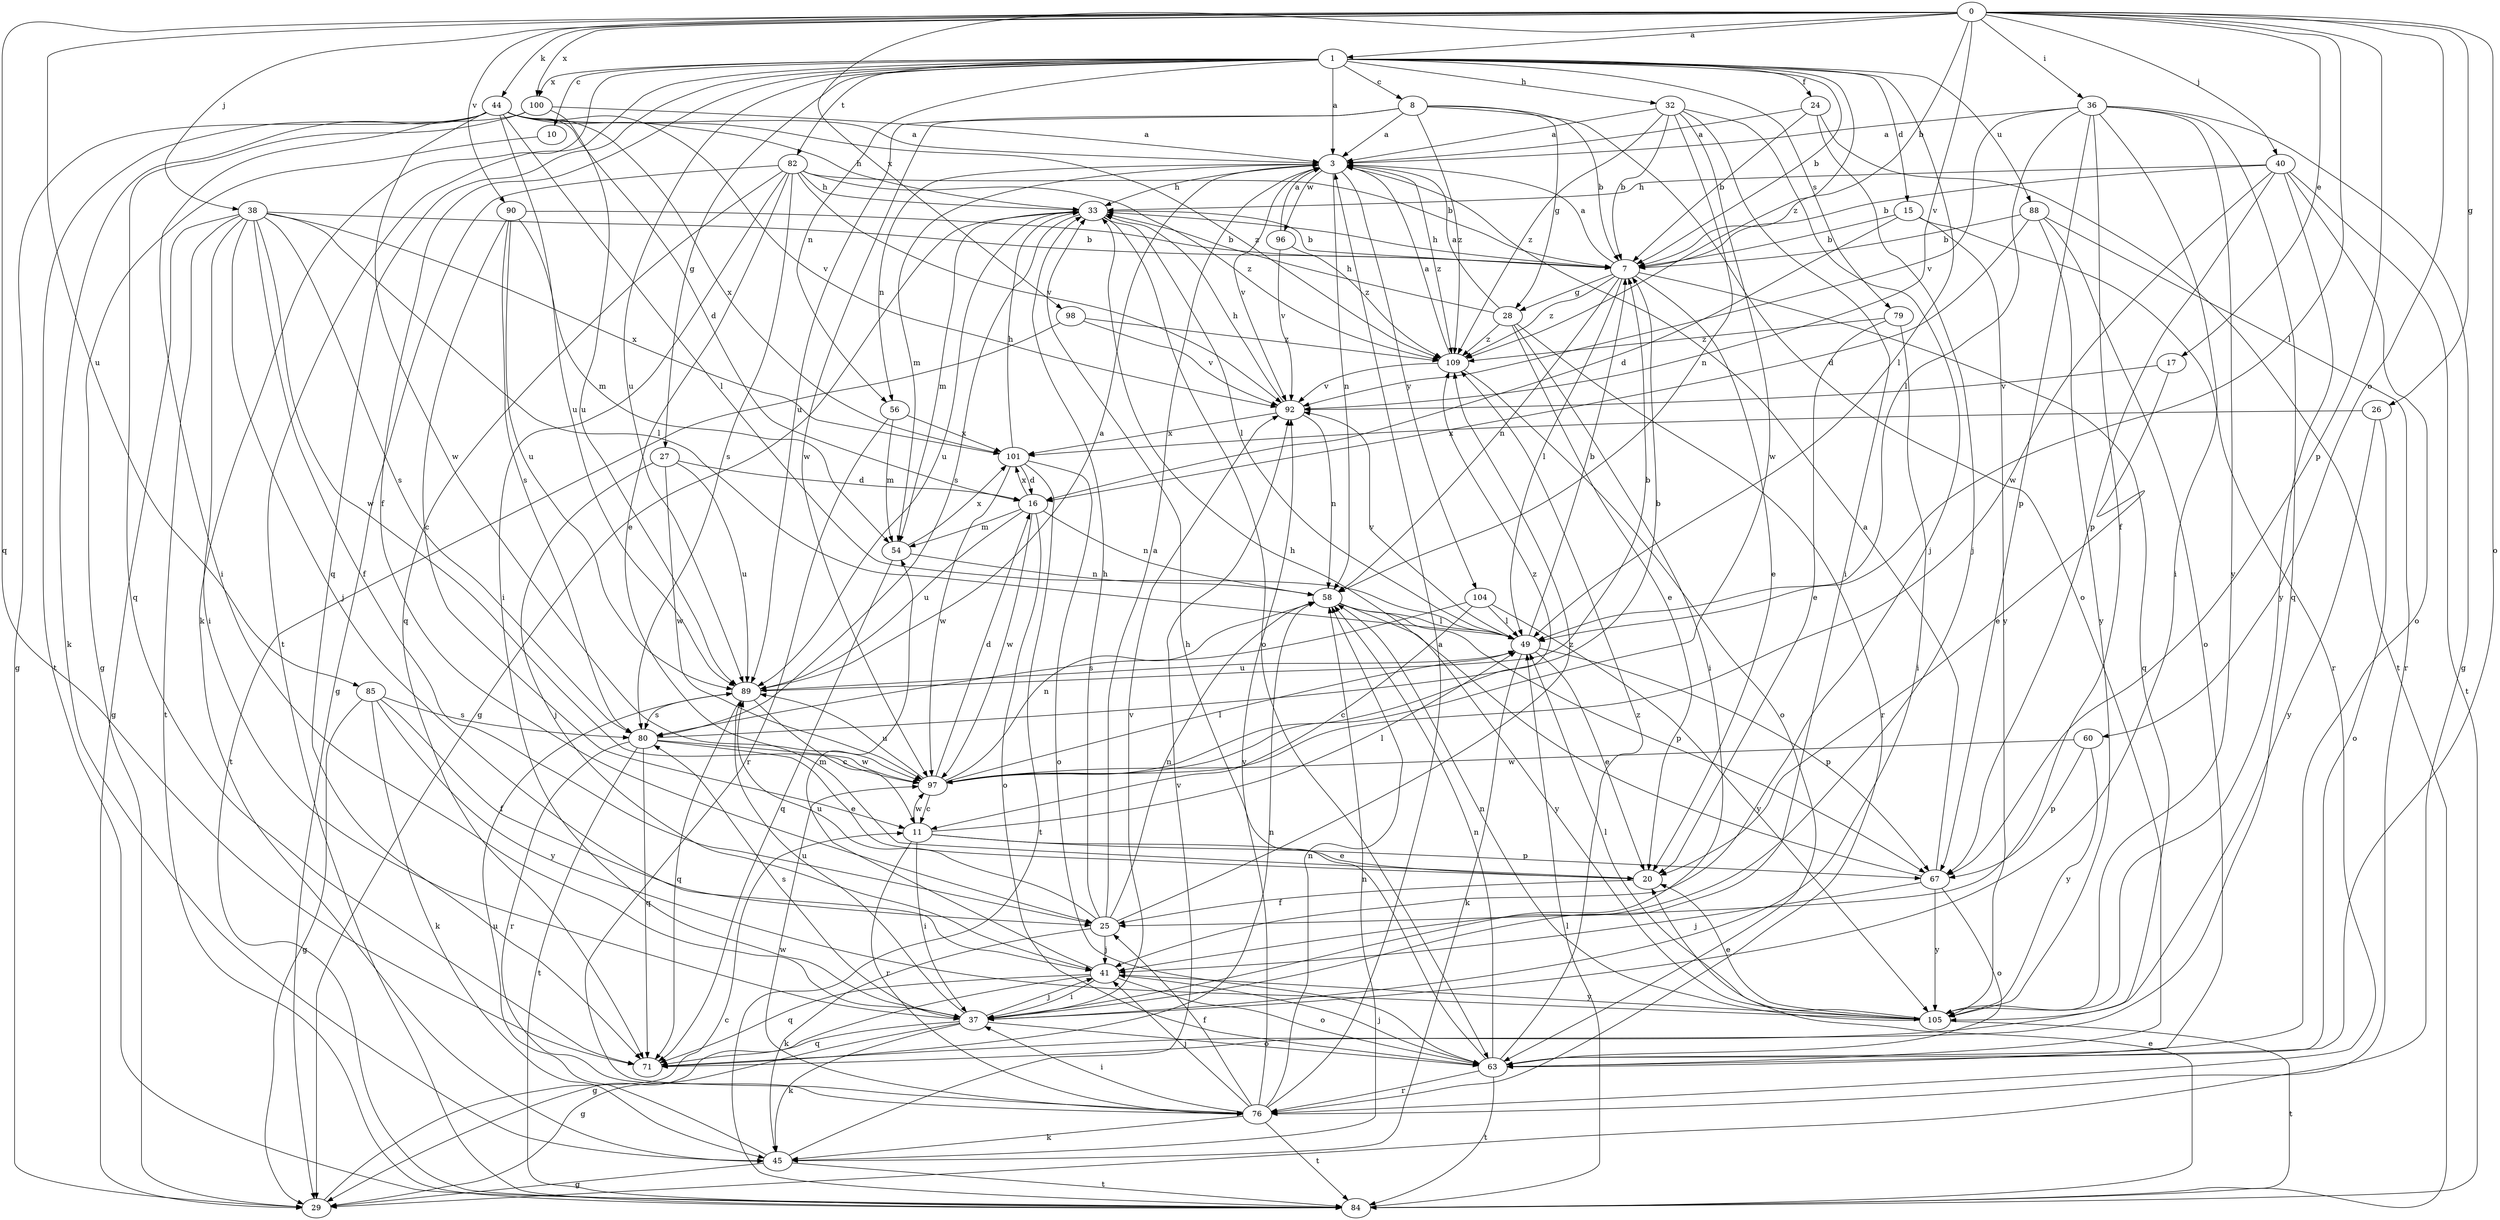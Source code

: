 strict digraph  {
0;
1;
3;
7;
8;
10;
11;
15;
16;
17;
20;
24;
25;
26;
27;
28;
29;
32;
33;
36;
37;
38;
40;
41;
44;
45;
49;
54;
56;
58;
60;
63;
67;
71;
76;
79;
80;
82;
84;
85;
88;
89;
90;
92;
96;
97;
98;
100;
101;
104;
105;
109;
0 -> 1  [label=a];
0 -> 7  [label=b];
0 -> 17  [label=e];
0 -> 26  [label=g];
0 -> 36  [label=i];
0 -> 38  [label=j];
0 -> 40  [label=j];
0 -> 44  [label=k];
0 -> 49  [label=l];
0 -> 60  [label=o];
0 -> 63  [label=o];
0 -> 67  [label=p];
0 -> 71  [label=q];
0 -> 85  [label=u];
0 -> 90  [label=v];
0 -> 92  [label=v];
0 -> 98  [label=x];
0 -> 100  [label=x];
1 -> 3  [label=a];
1 -> 7  [label=b];
1 -> 8  [label=c];
1 -> 10  [label=c];
1 -> 15  [label=d];
1 -> 24  [label=f];
1 -> 25  [label=f];
1 -> 27  [label=g];
1 -> 32  [label=h];
1 -> 45  [label=k];
1 -> 49  [label=l];
1 -> 56  [label=n];
1 -> 71  [label=q];
1 -> 79  [label=s];
1 -> 82  [label=t];
1 -> 84  [label=t];
1 -> 88  [label=u];
1 -> 89  [label=u];
1 -> 100  [label=x];
1 -> 109  [label=z];
3 -> 33  [label=h];
3 -> 54  [label=m];
3 -> 56  [label=n];
3 -> 58  [label=n];
3 -> 92  [label=v];
3 -> 96  [label=w];
3 -> 104  [label=y];
3 -> 109  [label=z];
7 -> 3  [label=a];
7 -> 20  [label=e];
7 -> 28  [label=g];
7 -> 33  [label=h];
7 -> 49  [label=l];
7 -> 58  [label=n];
7 -> 71  [label=q];
7 -> 109  [label=z];
8 -> 3  [label=a];
8 -> 7  [label=b];
8 -> 28  [label=g];
8 -> 63  [label=o];
8 -> 89  [label=u];
8 -> 97  [label=w];
8 -> 109  [label=z];
10 -> 29  [label=g];
11 -> 20  [label=e];
11 -> 37  [label=i];
11 -> 49  [label=l];
11 -> 67  [label=p];
11 -> 76  [label=r];
11 -> 97  [label=w];
15 -> 7  [label=b];
15 -> 16  [label=d];
15 -> 76  [label=r];
15 -> 105  [label=y];
16 -> 54  [label=m];
16 -> 58  [label=n];
16 -> 63  [label=o];
16 -> 89  [label=u];
16 -> 97  [label=w];
16 -> 101  [label=x];
17 -> 20  [label=e];
17 -> 92  [label=v];
20 -> 25  [label=f];
24 -> 3  [label=a];
24 -> 7  [label=b];
24 -> 41  [label=j];
24 -> 84  [label=t];
25 -> 3  [label=a];
25 -> 33  [label=h];
25 -> 41  [label=j];
25 -> 45  [label=k];
25 -> 58  [label=n];
25 -> 89  [label=u];
25 -> 109  [label=z];
26 -> 63  [label=o];
26 -> 101  [label=x];
26 -> 105  [label=y];
27 -> 16  [label=d];
27 -> 41  [label=j];
27 -> 89  [label=u];
27 -> 97  [label=w];
28 -> 3  [label=a];
28 -> 20  [label=e];
28 -> 33  [label=h];
28 -> 37  [label=i];
28 -> 76  [label=r];
28 -> 109  [label=z];
29 -> 11  [label=c];
32 -> 3  [label=a];
32 -> 7  [label=b];
32 -> 37  [label=i];
32 -> 41  [label=j];
32 -> 58  [label=n];
32 -> 97  [label=w];
32 -> 109  [label=z];
33 -> 7  [label=b];
33 -> 29  [label=g];
33 -> 49  [label=l];
33 -> 54  [label=m];
33 -> 63  [label=o];
33 -> 80  [label=s];
33 -> 89  [label=u];
36 -> 3  [label=a];
36 -> 25  [label=f];
36 -> 29  [label=g];
36 -> 37  [label=i];
36 -> 49  [label=l];
36 -> 67  [label=p];
36 -> 71  [label=q];
36 -> 92  [label=v];
36 -> 105  [label=y];
37 -> 29  [label=g];
37 -> 41  [label=j];
37 -> 45  [label=k];
37 -> 63  [label=o];
37 -> 71  [label=q];
37 -> 80  [label=s];
37 -> 89  [label=u];
37 -> 92  [label=v];
38 -> 7  [label=b];
38 -> 25  [label=f];
38 -> 29  [label=g];
38 -> 37  [label=i];
38 -> 41  [label=j];
38 -> 49  [label=l];
38 -> 80  [label=s];
38 -> 84  [label=t];
38 -> 97  [label=w];
38 -> 101  [label=x];
40 -> 7  [label=b];
40 -> 33  [label=h];
40 -> 63  [label=o];
40 -> 67  [label=p];
40 -> 84  [label=t];
40 -> 97  [label=w];
40 -> 105  [label=y];
41 -> 29  [label=g];
41 -> 37  [label=i];
41 -> 54  [label=m];
41 -> 63  [label=o];
41 -> 71  [label=q];
41 -> 105  [label=y];
44 -> 3  [label=a];
44 -> 16  [label=d];
44 -> 29  [label=g];
44 -> 33  [label=h];
44 -> 37  [label=i];
44 -> 45  [label=k];
44 -> 49  [label=l];
44 -> 89  [label=u];
44 -> 92  [label=v];
44 -> 97  [label=w];
44 -> 101  [label=x];
44 -> 109  [label=z];
45 -> 29  [label=g];
45 -> 58  [label=n];
45 -> 84  [label=t];
45 -> 89  [label=u];
45 -> 92  [label=v];
49 -> 7  [label=b];
49 -> 20  [label=e];
49 -> 45  [label=k];
49 -> 67  [label=p];
49 -> 89  [label=u];
49 -> 92  [label=v];
54 -> 58  [label=n];
54 -> 71  [label=q];
54 -> 101  [label=x];
56 -> 54  [label=m];
56 -> 76  [label=r];
56 -> 101  [label=x];
58 -> 49  [label=l];
58 -> 67  [label=p];
58 -> 105  [label=y];
60 -> 67  [label=p];
60 -> 97  [label=w];
60 -> 105  [label=y];
63 -> 33  [label=h];
63 -> 41  [label=j];
63 -> 58  [label=n];
63 -> 76  [label=r];
63 -> 84  [label=t];
63 -> 109  [label=z];
67 -> 3  [label=a];
67 -> 33  [label=h];
67 -> 41  [label=j];
67 -> 63  [label=o];
67 -> 105  [label=y];
71 -> 58  [label=n];
76 -> 3  [label=a];
76 -> 25  [label=f];
76 -> 37  [label=i];
76 -> 41  [label=j];
76 -> 45  [label=k];
76 -> 58  [label=n];
76 -> 84  [label=t];
76 -> 92  [label=v];
76 -> 97  [label=w];
79 -> 20  [label=e];
79 -> 37  [label=i];
79 -> 109  [label=z];
80 -> 7  [label=b];
80 -> 20  [label=e];
80 -> 71  [label=q];
80 -> 76  [label=r];
80 -> 84  [label=t];
80 -> 97  [label=w];
82 -> 7  [label=b];
82 -> 20  [label=e];
82 -> 29  [label=g];
82 -> 33  [label=h];
82 -> 37  [label=i];
82 -> 71  [label=q];
82 -> 80  [label=s];
82 -> 92  [label=v];
82 -> 109  [label=z];
84 -> 20  [label=e];
84 -> 49  [label=l];
85 -> 25  [label=f];
85 -> 29  [label=g];
85 -> 45  [label=k];
85 -> 80  [label=s];
85 -> 105  [label=y];
88 -> 7  [label=b];
88 -> 16  [label=d];
88 -> 63  [label=o];
88 -> 76  [label=r];
88 -> 105  [label=y];
89 -> 3  [label=a];
89 -> 7  [label=b];
89 -> 11  [label=c];
89 -> 71  [label=q];
89 -> 80  [label=s];
90 -> 7  [label=b];
90 -> 11  [label=c];
90 -> 54  [label=m];
90 -> 80  [label=s];
90 -> 89  [label=u];
92 -> 33  [label=h];
92 -> 58  [label=n];
92 -> 101  [label=x];
96 -> 3  [label=a];
96 -> 92  [label=v];
96 -> 109  [label=z];
97 -> 11  [label=c];
97 -> 16  [label=d];
97 -> 49  [label=l];
97 -> 58  [label=n];
97 -> 89  [label=u];
97 -> 109  [label=z];
98 -> 84  [label=t];
98 -> 92  [label=v];
98 -> 109  [label=z];
100 -> 3  [label=a];
100 -> 71  [label=q];
100 -> 84  [label=t];
100 -> 89  [label=u];
101 -> 16  [label=d];
101 -> 33  [label=h];
101 -> 63  [label=o];
101 -> 84  [label=t];
101 -> 97  [label=w];
104 -> 11  [label=c];
104 -> 49  [label=l];
104 -> 80  [label=s];
104 -> 105  [label=y];
105 -> 20  [label=e];
105 -> 49  [label=l];
105 -> 58  [label=n];
105 -> 84  [label=t];
109 -> 3  [label=a];
109 -> 63  [label=o];
109 -> 92  [label=v];
}
